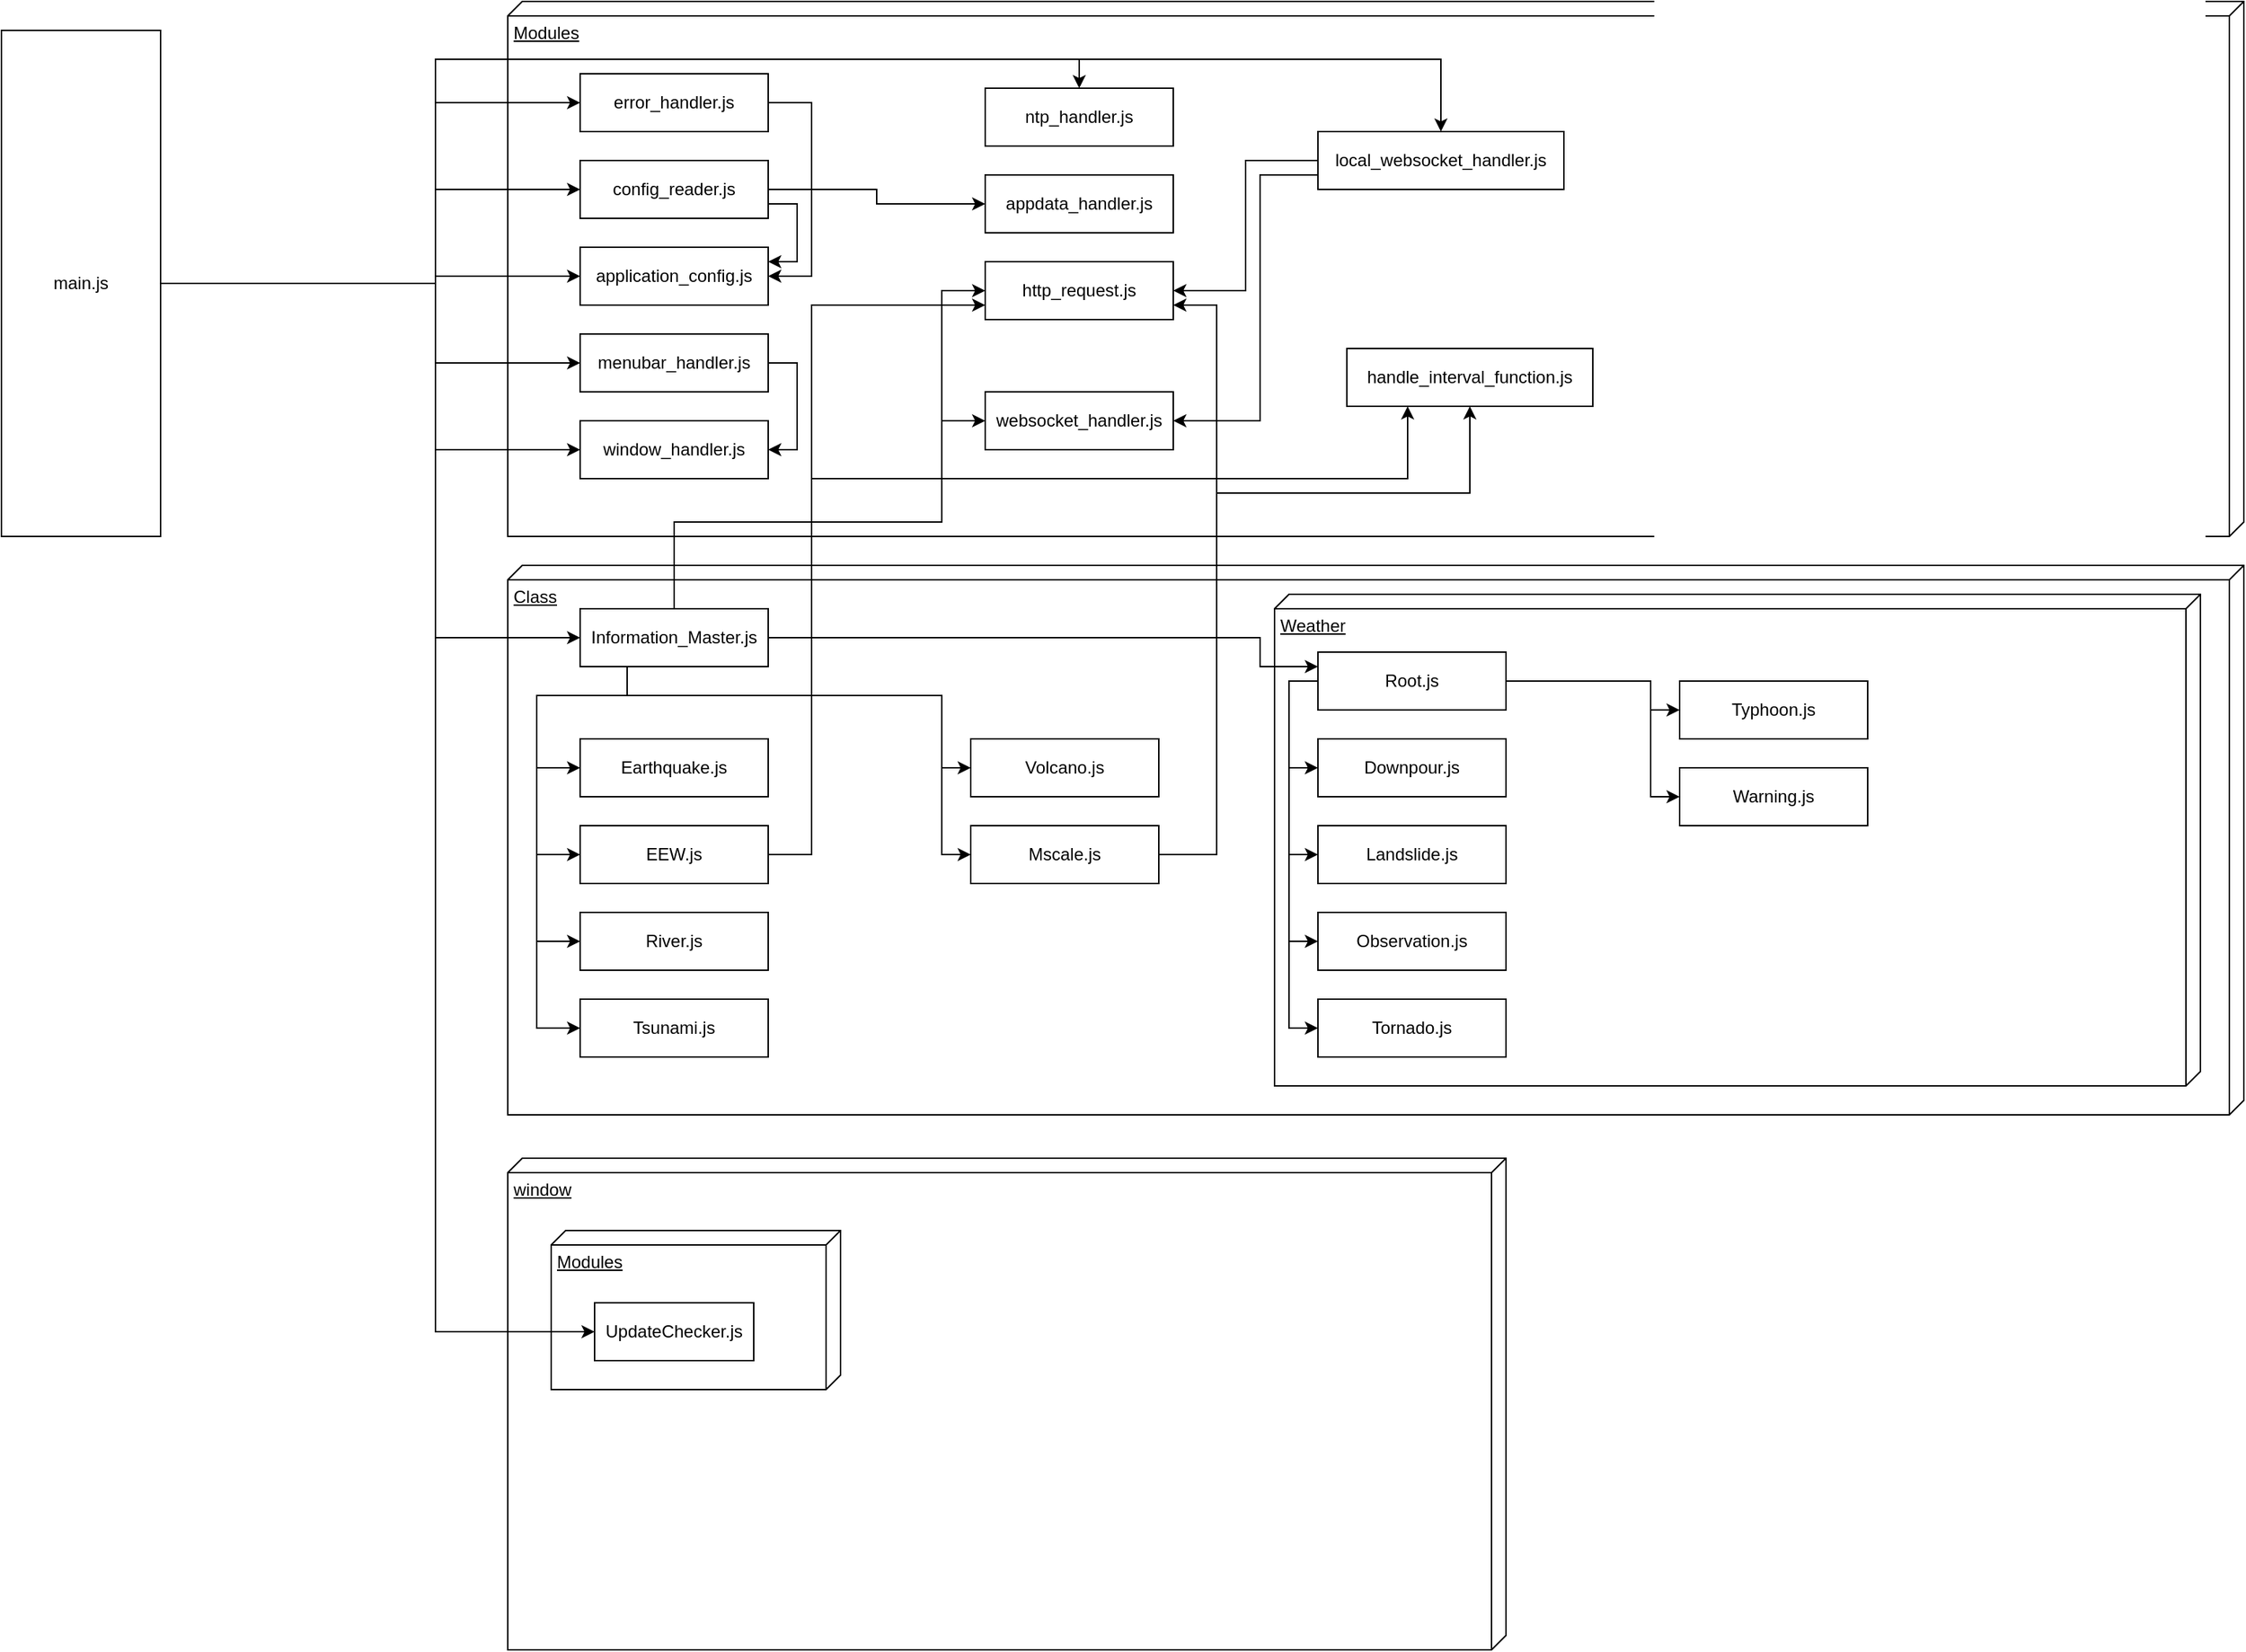 <mxfile version="27.0.5">
  <diagram name="ページ1" id="E-z_LBdQP0Be9PS-l6ID">
    <mxGraphModel dx="1667" dy="1222" grid="1" gridSize="10" guides="1" tooltips="1" connect="1" arrows="1" fold="1" page="1" pageScale="1" pageWidth="1920" pageHeight="1200" math="0" shadow="0">
      <root>
        <mxCell id="0" />
        <mxCell id="1" parent="0" />
        <mxCell id="wZvX-OgocokZKJilJfJC-21" value="window" style="verticalAlign=top;align=left;spacingTop=8;spacingLeft=2;spacingRight=12;shape=cube;size=10;direction=south;fontStyle=4;html=1;whiteSpace=wrap;strokeColor=light-dark(#000000,#7EA6E0);fontColor=light-dark(#000000,#7EA6E0);" parent="1" vertex="1">
          <mxGeometry x="390" y="810" width="690" height="340" as="geometry" />
        </mxCell>
        <mxCell id="wZvX-OgocokZKJilJfJC-22" value="Modules" style="verticalAlign=top;align=left;spacingTop=8;spacingLeft=2;spacingRight=12;shape=cube;size=10;direction=south;fontStyle=4;html=1;whiteSpace=wrap;strokeColor=light-dark(#000000,#9AC7BF);fontColor=light-dark(#000000,#9AC7BF);" parent="1" vertex="1">
          <mxGeometry x="420" y="860" width="200" height="110" as="geometry" />
        </mxCell>
        <mxCell id="wZvX-OgocokZKJilJfJC-18" value="Class" style="verticalAlign=top;align=left;spacingTop=8;spacingLeft=2;spacingRight=12;shape=cube;size=10;direction=south;fontStyle=4;html=1;whiteSpace=wrap;fontColor=light-dark(#000000,#7EA6E0);strokeColor=light-dark(#000000,#7EA6E0);" parent="1" vertex="1">
          <mxGeometry x="390" y="400" width="1200" height="380" as="geometry" />
        </mxCell>
        <mxCell id="wZvX-OgocokZKJilJfJC-8" value="Modules" style="verticalAlign=top;align=left;spacingTop=8;spacingLeft=2;spacingRight=12;shape=cube;size=10;direction=south;fontStyle=4;html=1;whiteSpace=wrap;strokeColor=light-dark(#000000,#7EA6E0);fontColor=light-dark(#000000,#7EA6E0);" parent="1" vertex="1">
          <mxGeometry x="390" y="10" width="1200" height="370" as="geometry" />
        </mxCell>
        <mxCell id="wZvX-OgocokZKJilJfJC-24" style="edgeStyle=orthogonalEdgeStyle;rounded=0;orthogonalLoop=1;jettySize=auto;html=1;entryX=0;entryY=0.5;entryDx=0;entryDy=0;" parent="1" source="wZvX-OgocokZKJilJfJC-7" target="wZvX-OgocokZKJilJfJC-9" edge="1">
          <mxGeometry relative="1" as="geometry">
            <Array as="points">
              <mxPoint x="340" y="205" />
              <mxPoint x="340" y="80" />
            </Array>
          </mxGeometry>
        </mxCell>
        <mxCell id="wZvX-OgocokZKJilJfJC-25" style="edgeStyle=orthogonalEdgeStyle;rounded=0;orthogonalLoop=1;jettySize=auto;html=1;" parent="1" source="wZvX-OgocokZKJilJfJC-7" target="wZvX-OgocokZKJilJfJC-11" edge="1">
          <mxGeometry relative="1" as="geometry">
            <Array as="points">
              <mxPoint x="340" y="205" />
              <mxPoint x="340" y="140" />
            </Array>
          </mxGeometry>
        </mxCell>
        <mxCell id="wZvX-OgocokZKJilJfJC-26" style="edgeStyle=orthogonalEdgeStyle;rounded=0;orthogonalLoop=1;jettySize=auto;html=1;entryX=0;entryY=0.5;entryDx=0;entryDy=0;" parent="1" source="wZvX-OgocokZKJilJfJC-7" target="wZvX-OgocokZKJilJfJC-14" edge="1">
          <mxGeometry relative="1" as="geometry">
            <Array as="points">
              <mxPoint x="340" y="205" />
              <mxPoint x="340" y="200" />
            </Array>
          </mxGeometry>
        </mxCell>
        <mxCell id="wZvX-OgocokZKJilJfJC-27" style="edgeStyle=orthogonalEdgeStyle;rounded=0;orthogonalLoop=1;jettySize=auto;html=1;entryX=0;entryY=0.5;entryDx=0;entryDy=0;" parent="1" source="wZvX-OgocokZKJilJfJC-7" target="wZvX-OgocokZKJilJfJC-15" edge="1">
          <mxGeometry relative="1" as="geometry">
            <Array as="points">
              <mxPoint x="340" y="205" />
              <mxPoint x="340" y="260" />
            </Array>
          </mxGeometry>
        </mxCell>
        <mxCell id="wZvX-OgocokZKJilJfJC-28" style="edgeStyle=orthogonalEdgeStyle;rounded=0;orthogonalLoop=1;jettySize=auto;html=1;" parent="1" source="wZvX-OgocokZKJilJfJC-7" target="wZvX-OgocokZKJilJfJC-16" edge="1">
          <mxGeometry relative="1" as="geometry">
            <Array as="points">
              <mxPoint x="340" y="205" />
              <mxPoint x="340" y="320" />
            </Array>
          </mxGeometry>
        </mxCell>
        <mxCell id="wZvX-OgocokZKJilJfJC-29" style="edgeStyle=orthogonalEdgeStyle;rounded=0;orthogonalLoop=1;jettySize=auto;html=1;" parent="1" source="wZvX-OgocokZKJilJfJC-7" target="wZvX-OgocokZKJilJfJC-17" edge="1">
          <mxGeometry relative="1" as="geometry">
            <Array as="points">
              <mxPoint x="340" y="205" />
              <mxPoint x="340" y="50" />
              <mxPoint x="785" y="50" />
            </Array>
          </mxGeometry>
        </mxCell>
        <mxCell id="wZvX-OgocokZKJilJfJC-31" style="edgeStyle=orthogonalEdgeStyle;rounded=0;orthogonalLoop=1;jettySize=auto;html=1;entryX=0;entryY=0.5;entryDx=0;entryDy=0;" parent="1" source="wZvX-OgocokZKJilJfJC-7" target="wZvX-OgocokZKJilJfJC-20" edge="1">
          <mxGeometry relative="1" as="geometry">
            <Array as="points">
              <mxPoint x="340" y="205" />
              <mxPoint x="340" y="450" />
            </Array>
          </mxGeometry>
        </mxCell>
        <mxCell id="wZvX-OgocokZKJilJfJC-32" style="edgeStyle=orthogonalEdgeStyle;rounded=0;orthogonalLoop=1;jettySize=auto;html=1;entryX=0;entryY=0.5;entryDx=0;entryDy=0;" parent="1" source="wZvX-OgocokZKJilJfJC-7" target="wZvX-OgocokZKJilJfJC-23" edge="1">
          <mxGeometry relative="1" as="geometry">
            <Array as="points">
              <mxPoint x="340" y="205" />
              <mxPoint x="340" y="930" />
            </Array>
          </mxGeometry>
        </mxCell>
        <mxCell id="M7PoguNKKWOjKmHQY8kr-1" style="edgeStyle=orthogonalEdgeStyle;rounded=0;orthogonalLoop=1;jettySize=auto;html=1;entryX=0.5;entryY=0;entryDx=0;entryDy=0;" edge="1" parent="1" source="wZvX-OgocokZKJilJfJC-7" target="wZvX-OgocokZKJilJfJC-51">
          <mxGeometry relative="1" as="geometry">
            <Array as="points">
              <mxPoint x="340" y="205" />
              <mxPoint x="340" y="50" />
              <mxPoint x="1035" y="50" />
            </Array>
          </mxGeometry>
        </mxCell>
        <mxCell id="wZvX-OgocokZKJilJfJC-7" value="main.js" style="html=1;whiteSpace=wrap;" parent="1" vertex="1">
          <mxGeometry x="40" y="30" width="110" height="350" as="geometry" />
        </mxCell>
        <mxCell id="wZvX-OgocokZKJilJfJC-33" style="edgeStyle=orthogonalEdgeStyle;rounded=0;orthogonalLoop=1;jettySize=auto;html=1;entryX=1;entryY=0.5;entryDx=0;entryDy=0;" parent="1" source="wZvX-OgocokZKJilJfJC-9" target="wZvX-OgocokZKJilJfJC-14" edge="1">
          <mxGeometry relative="1" as="geometry">
            <Array as="points">
              <mxPoint x="600" y="80" />
              <mxPoint x="600" y="200" />
            </Array>
          </mxGeometry>
        </mxCell>
        <mxCell id="wZvX-OgocokZKJilJfJC-9" value="error_handler.js" style="html=1;whiteSpace=wrap;" parent="1" vertex="1">
          <mxGeometry x="440" y="60" width="130" height="40" as="geometry" />
        </mxCell>
        <mxCell id="wZvX-OgocokZKJilJfJC-36" style="edgeStyle=orthogonalEdgeStyle;rounded=0;orthogonalLoop=1;jettySize=auto;html=1;exitX=1;exitY=0.5;exitDx=0;exitDy=0;" parent="1" source="wZvX-OgocokZKJilJfJC-11" target="wZvX-OgocokZKJilJfJC-35" edge="1">
          <mxGeometry relative="1" as="geometry" />
        </mxCell>
        <mxCell id="wZvX-OgocokZKJilJfJC-37" style="edgeStyle=orthogonalEdgeStyle;rounded=0;orthogonalLoop=1;jettySize=auto;html=1;exitX=1;exitY=0.75;exitDx=0;exitDy=0;entryX=1;entryY=0.25;entryDx=0;entryDy=0;" parent="1" source="wZvX-OgocokZKJilJfJC-11" target="wZvX-OgocokZKJilJfJC-14" edge="1">
          <mxGeometry relative="1" as="geometry">
            <Array as="points">
              <mxPoint x="590" y="150" />
              <mxPoint x="590" y="190" />
            </Array>
          </mxGeometry>
        </mxCell>
        <mxCell id="wZvX-OgocokZKJilJfJC-11" value="config_reader.js" style="html=1;whiteSpace=wrap;" parent="1" vertex="1">
          <mxGeometry x="440" y="120" width="130" height="40" as="geometry" />
        </mxCell>
        <mxCell id="wZvX-OgocokZKJilJfJC-14" value="application_config.js" style="html=1;whiteSpace=wrap;" parent="1" vertex="1">
          <mxGeometry x="440" y="180" width="130" height="40" as="geometry" />
        </mxCell>
        <mxCell id="wZvX-OgocokZKJilJfJC-38" style="edgeStyle=orthogonalEdgeStyle;rounded=0;orthogonalLoop=1;jettySize=auto;html=1;entryX=1;entryY=0.5;entryDx=0;entryDy=0;" parent="1" source="wZvX-OgocokZKJilJfJC-15" target="wZvX-OgocokZKJilJfJC-16" edge="1">
          <mxGeometry relative="1" as="geometry">
            <Array as="points">
              <mxPoint x="590" y="260" />
              <mxPoint x="590" y="320" />
            </Array>
          </mxGeometry>
        </mxCell>
        <mxCell id="wZvX-OgocokZKJilJfJC-15" value="menubar_handler.js" style="html=1;whiteSpace=wrap;" parent="1" vertex="1">
          <mxGeometry x="440" y="240" width="130" height="40" as="geometry" />
        </mxCell>
        <mxCell id="wZvX-OgocokZKJilJfJC-16" value="window_handler.js" style="html=1;whiteSpace=wrap;" parent="1" vertex="1">
          <mxGeometry x="440" y="300" width="130" height="40" as="geometry" />
        </mxCell>
        <mxCell id="wZvX-OgocokZKJilJfJC-17" value="ntp_handler.js" style="html=1;whiteSpace=wrap;" parent="1" vertex="1">
          <mxGeometry x="720" y="70" width="130" height="40" as="geometry" />
        </mxCell>
        <mxCell id="wZvX-OgocokZKJilJfJC-42" style="edgeStyle=orthogonalEdgeStyle;rounded=0;orthogonalLoop=1;jettySize=auto;html=1;exitX=0.5;exitY=0;exitDx=0;exitDy=0;entryX=0;entryY=0.5;entryDx=0;entryDy=0;" parent="1" source="wZvX-OgocokZKJilJfJC-20" target="wZvX-OgocokZKJilJfJC-41" edge="1">
          <mxGeometry relative="1" as="geometry">
            <mxPoint x="488.49" y="639.98" as="sourcePoint" />
            <mxPoint x="720" y="268.9" as="targetPoint" />
            <Array as="points">
              <mxPoint x="505" y="370" />
              <mxPoint x="690" y="370" />
              <mxPoint x="690" y="300" />
            </Array>
          </mxGeometry>
        </mxCell>
        <mxCell id="wZvX-OgocokZKJilJfJC-46" value="Weather" style="verticalAlign=top;align=left;spacingTop=8;spacingLeft=2;spacingRight=12;shape=cube;size=10;direction=south;fontStyle=4;html=1;whiteSpace=wrap;fontColor=light-dark(#000000,#9AC7BF);strokeColor=light-dark(#000000,#9AC7BF);" parent="1" vertex="1">
          <mxGeometry x="920" y="420" width="640" height="340" as="geometry" />
        </mxCell>
        <mxCell id="wZvX-OgocokZKJilJfJC-45" style="edgeStyle=orthogonalEdgeStyle;rounded=0;orthogonalLoop=1;jettySize=auto;html=1;exitX=0.5;exitY=0;exitDx=0;exitDy=0;entryX=0;entryY=0.5;entryDx=0;entryDy=0;" parent="1" source="wZvX-OgocokZKJilJfJC-20" target="wZvX-OgocokZKJilJfJC-40" edge="1">
          <mxGeometry relative="1" as="geometry">
            <Array as="points">
              <mxPoint x="505" y="370" />
              <mxPoint x="690" y="370" />
              <mxPoint x="690" y="210" />
            </Array>
          </mxGeometry>
        </mxCell>
        <mxCell id="wZvX-OgocokZKJilJfJC-56" style="edgeStyle=orthogonalEdgeStyle;rounded=0;orthogonalLoop=1;jettySize=auto;html=1;" parent="1" source="wZvX-OgocokZKJilJfJC-20" target="wZvX-OgocokZKJilJfJC-47" edge="1">
          <mxGeometry relative="1" as="geometry">
            <Array as="points">
              <mxPoint x="910" y="450" />
              <mxPoint x="910" y="470" />
            </Array>
          </mxGeometry>
        </mxCell>
        <mxCell id="wZvX-OgocokZKJilJfJC-69" style="edgeStyle=orthogonalEdgeStyle;rounded=0;orthogonalLoop=1;jettySize=auto;html=1;exitX=0.25;exitY=1;exitDx=0;exitDy=0;" parent="1" source="wZvX-OgocokZKJilJfJC-20" target="wZvX-OgocokZKJilJfJC-68" edge="1">
          <mxGeometry relative="1" as="geometry">
            <Array as="points">
              <mxPoint x="472" y="490" />
              <mxPoint x="410" y="490" />
              <mxPoint x="410" y="540" />
            </Array>
          </mxGeometry>
        </mxCell>
        <mxCell id="wZvX-OgocokZKJilJfJC-70" style="edgeStyle=orthogonalEdgeStyle;rounded=0;orthogonalLoop=1;jettySize=auto;html=1;entryX=0;entryY=0.5;entryDx=0;entryDy=0;exitX=0.25;exitY=1;exitDx=0;exitDy=0;" parent="1" source="wZvX-OgocokZKJilJfJC-20" target="wZvX-OgocokZKJilJfJC-63" edge="1">
          <mxGeometry relative="1" as="geometry">
            <Array as="points">
              <mxPoint x="472" y="490" />
              <mxPoint x="410" y="490" />
              <mxPoint x="410" y="600" />
            </Array>
          </mxGeometry>
        </mxCell>
        <mxCell id="wZvX-OgocokZKJilJfJC-81" style="edgeStyle=orthogonalEdgeStyle;rounded=0;orthogonalLoop=1;jettySize=auto;html=1;exitX=0.25;exitY=1;exitDx=0;exitDy=0;entryX=0;entryY=0.5;entryDx=0;entryDy=0;" parent="1" source="wZvX-OgocokZKJilJfJC-20" target="wZvX-OgocokZKJilJfJC-64" edge="1">
          <mxGeometry relative="1" as="geometry">
            <Array as="points">
              <mxPoint x="473" y="490" />
              <mxPoint x="410" y="490" />
              <mxPoint x="410" y="660" />
            </Array>
          </mxGeometry>
        </mxCell>
        <mxCell id="wZvX-OgocokZKJilJfJC-82" style="edgeStyle=orthogonalEdgeStyle;rounded=0;orthogonalLoop=1;jettySize=auto;html=1;exitX=0.25;exitY=1;exitDx=0;exitDy=0;entryX=0;entryY=0.5;entryDx=0;entryDy=0;" parent="1" source="wZvX-OgocokZKJilJfJC-20" target="wZvX-OgocokZKJilJfJC-65" edge="1">
          <mxGeometry relative="1" as="geometry">
            <Array as="points">
              <mxPoint x="472" y="490" />
              <mxPoint x="410" y="490" />
              <mxPoint x="410" y="720" />
            </Array>
          </mxGeometry>
        </mxCell>
        <mxCell id="wZvX-OgocokZKJilJfJC-83" style="edgeStyle=orthogonalEdgeStyle;rounded=0;orthogonalLoop=1;jettySize=auto;html=1;exitX=0.25;exitY=1;exitDx=0;exitDy=0;entryX=0;entryY=0.5;entryDx=0;entryDy=0;" parent="1" source="wZvX-OgocokZKJilJfJC-20" target="wZvX-OgocokZKJilJfJC-66" edge="1">
          <mxGeometry relative="1" as="geometry">
            <Array as="points">
              <mxPoint x="472" y="490" />
              <mxPoint x="690" y="490" />
              <mxPoint x="690" y="540" />
            </Array>
          </mxGeometry>
        </mxCell>
        <mxCell id="wZvX-OgocokZKJilJfJC-84" style="edgeStyle=orthogonalEdgeStyle;rounded=0;orthogonalLoop=1;jettySize=auto;html=1;exitX=0.25;exitY=1;exitDx=0;exitDy=0;entryX=0;entryY=0.5;entryDx=0;entryDy=0;" parent="1" source="wZvX-OgocokZKJilJfJC-20" target="wZvX-OgocokZKJilJfJC-67" edge="1">
          <mxGeometry relative="1" as="geometry">
            <Array as="points">
              <mxPoint x="473" y="490" />
              <mxPoint x="690" y="490" />
              <mxPoint x="690" y="600" />
            </Array>
          </mxGeometry>
        </mxCell>
        <mxCell id="wZvX-OgocokZKJilJfJC-20" value="Information_Master.js" style="html=1;whiteSpace=wrap;" parent="1" vertex="1">
          <mxGeometry x="440" y="430" width="130" height="40" as="geometry" />
        </mxCell>
        <mxCell id="wZvX-OgocokZKJilJfJC-23" value="UpdateChecker.js" style="html=1;whiteSpace=wrap;" parent="1" vertex="1">
          <mxGeometry x="450" y="910" width="110" height="40" as="geometry" />
        </mxCell>
        <mxCell id="wZvX-OgocokZKJilJfJC-35" value="appdata_handler.js" style="html=1;whiteSpace=wrap;" parent="1" vertex="1">
          <mxGeometry x="720" y="130" width="130" height="40" as="geometry" />
        </mxCell>
        <mxCell id="wZvX-OgocokZKJilJfJC-52" style="edgeStyle=orthogonalEdgeStyle;rounded=0;orthogonalLoop=1;jettySize=auto;html=1;exitX=0;exitY=0.5;exitDx=0;exitDy=0;entryX=1;entryY=0.5;entryDx=0;entryDy=0;" parent="1" source="wZvX-OgocokZKJilJfJC-51" target="wZvX-OgocokZKJilJfJC-40" edge="1">
          <mxGeometry relative="1" as="geometry" />
        </mxCell>
        <mxCell id="wZvX-OgocokZKJilJfJC-40" value="http_request.js" style="html=1;whiteSpace=wrap;" parent="1" vertex="1">
          <mxGeometry x="720" y="190" width="130" height="40" as="geometry" />
        </mxCell>
        <mxCell id="wZvX-OgocokZKJilJfJC-53" style="edgeStyle=orthogonalEdgeStyle;rounded=0;orthogonalLoop=1;jettySize=auto;html=1;exitX=0;exitY=0.75;exitDx=0;exitDy=0;entryX=1;entryY=0.5;entryDx=0;entryDy=0;" parent="1" source="wZvX-OgocokZKJilJfJC-51" target="wZvX-OgocokZKJilJfJC-41" edge="1">
          <mxGeometry relative="1" as="geometry">
            <Array as="points">
              <mxPoint x="910" y="130" />
              <mxPoint x="910" y="300" />
            </Array>
          </mxGeometry>
        </mxCell>
        <mxCell id="wZvX-OgocokZKJilJfJC-41" value="websocket_handler.js" style="html=1;whiteSpace=wrap;" parent="1" vertex="1">
          <mxGeometry x="720" y="280" width="130" height="40" as="geometry" />
        </mxCell>
        <mxCell id="wZvX-OgocokZKJilJfJC-75" style="edgeStyle=orthogonalEdgeStyle;rounded=0;orthogonalLoop=1;jettySize=auto;html=1;exitX=0;exitY=0.5;exitDx=0;exitDy=0;entryX=0;entryY=0.5;entryDx=0;entryDy=0;" parent="1" source="wZvX-OgocokZKJilJfJC-47" target="wZvX-OgocokZKJilJfJC-57" edge="1">
          <mxGeometry relative="1" as="geometry">
            <Array as="points">
              <mxPoint x="930" y="480" />
              <mxPoint x="930" y="540" />
            </Array>
          </mxGeometry>
        </mxCell>
        <mxCell id="wZvX-OgocokZKJilJfJC-76" style="edgeStyle=orthogonalEdgeStyle;rounded=0;orthogonalLoop=1;jettySize=auto;html=1;exitX=0;exitY=0.5;exitDx=0;exitDy=0;entryX=0;entryY=0.5;entryDx=0;entryDy=0;" parent="1" source="wZvX-OgocokZKJilJfJC-47" target="wZvX-OgocokZKJilJfJC-58" edge="1">
          <mxGeometry relative="1" as="geometry">
            <Array as="points">
              <mxPoint x="930" y="480" />
              <mxPoint x="930" y="600" />
            </Array>
          </mxGeometry>
        </mxCell>
        <mxCell id="wZvX-OgocokZKJilJfJC-77" style="edgeStyle=orthogonalEdgeStyle;rounded=0;orthogonalLoop=1;jettySize=auto;html=1;exitX=0;exitY=0.5;exitDx=0;exitDy=0;entryX=0;entryY=0.5;entryDx=0;entryDy=0;" parent="1" source="wZvX-OgocokZKJilJfJC-47" target="wZvX-OgocokZKJilJfJC-59" edge="1">
          <mxGeometry relative="1" as="geometry">
            <Array as="points">
              <mxPoint x="930" y="480" />
              <mxPoint x="930" y="660" />
            </Array>
          </mxGeometry>
        </mxCell>
        <mxCell id="wZvX-OgocokZKJilJfJC-78" style="edgeStyle=orthogonalEdgeStyle;rounded=0;orthogonalLoop=1;jettySize=auto;html=1;exitX=0;exitY=0.5;exitDx=0;exitDy=0;entryX=0;entryY=0.5;entryDx=0;entryDy=0;" parent="1" source="wZvX-OgocokZKJilJfJC-47" target="wZvX-OgocokZKJilJfJC-60" edge="1">
          <mxGeometry relative="1" as="geometry">
            <Array as="points">
              <mxPoint x="930" y="480" />
              <mxPoint x="930" y="720" />
            </Array>
          </mxGeometry>
        </mxCell>
        <mxCell id="wZvX-OgocokZKJilJfJC-79" style="edgeStyle=orthogonalEdgeStyle;rounded=0;orthogonalLoop=1;jettySize=auto;html=1;exitX=1;exitY=0.25;exitDx=0;exitDy=0;" parent="1" source="wZvX-OgocokZKJilJfJC-47" target="wZvX-OgocokZKJilJfJC-61" edge="1">
          <mxGeometry relative="1" as="geometry">
            <Array as="points">
              <mxPoint x="1080" y="480" />
              <mxPoint x="1180" y="480" />
              <mxPoint x="1180" y="500" />
            </Array>
          </mxGeometry>
        </mxCell>
        <mxCell id="wZvX-OgocokZKJilJfJC-80" style="edgeStyle=orthogonalEdgeStyle;rounded=0;orthogonalLoop=1;jettySize=auto;html=1;exitX=1;exitY=0.5;exitDx=0;exitDy=0;entryX=0;entryY=0.5;entryDx=0;entryDy=0;" parent="1" source="wZvX-OgocokZKJilJfJC-47" target="wZvX-OgocokZKJilJfJC-62" edge="1">
          <mxGeometry relative="1" as="geometry">
            <Array as="points">
              <mxPoint x="1180" y="480" />
              <mxPoint x="1180" y="560" />
            </Array>
          </mxGeometry>
        </mxCell>
        <mxCell id="wZvX-OgocokZKJilJfJC-47" value="Root.js" style="html=1;whiteSpace=wrap;" parent="1" vertex="1">
          <mxGeometry x="950" y="460" width="130" height="40" as="geometry" />
        </mxCell>
        <mxCell id="wZvX-OgocokZKJilJfJC-51" value="local_websocket_handler.js" style="html=1;whiteSpace=wrap;" parent="1" vertex="1">
          <mxGeometry x="950" y="100" width="170" height="40" as="geometry" />
        </mxCell>
        <mxCell id="wZvX-OgocokZKJilJfJC-57" value="Downpour.js" style="html=1;whiteSpace=wrap;" parent="1" vertex="1">
          <mxGeometry x="950" y="520" width="130" height="40" as="geometry" />
        </mxCell>
        <mxCell id="wZvX-OgocokZKJilJfJC-58" value="Landslide.js" style="html=1;whiteSpace=wrap;" parent="1" vertex="1">
          <mxGeometry x="950" y="580" width="130" height="40" as="geometry" />
        </mxCell>
        <mxCell id="wZvX-OgocokZKJilJfJC-59" value="Observation.js" style="html=1;whiteSpace=wrap;" parent="1" vertex="1">
          <mxGeometry x="950" y="640" width="130" height="40" as="geometry" />
        </mxCell>
        <mxCell id="wZvX-OgocokZKJilJfJC-60" value="Tornado.js" style="html=1;whiteSpace=wrap;" parent="1" vertex="1">
          <mxGeometry x="950" y="700" width="130" height="40" as="geometry" />
        </mxCell>
        <mxCell id="wZvX-OgocokZKJilJfJC-61" value="Typhoon.js" style="html=1;whiteSpace=wrap;" parent="1" vertex="1">
          <mxGeometry x="1200" y="480" width="130" height="40" as="geometry" />
        </mxCell>
        <mxCell id="wZvX-OgocokZKJilJfJC-62" value="Warning.js" style="html=1;whiteSpace=wrap;" parent="1" vertex="1">
          <mxGeometry x="1200" y="540" width="130" height="40" as="geometry" />
        </mxCell>
        <mxCell id="wZvX-OgocokZKJilJfJC-71" style="edgeStyle=orthogonalEdgeStyle;rounded=0;orthogonalLoop=1;jettySize=auto;html=1;entryX=0;entryY=0.75;entryDx=0;entryDy=0;" parent="1" source="wZvX-OgocokZKJilJfJC-63" target="wZvX-OgocokZKJilJfJC-40" edge="1">
          <mxGeometry relative="1" as="geometry">
            <Array as="points">
              <mxPoint x="600" y="600" />
              <mxPoint x="600" y="220" />
            </Array>
          </mxGeometry>
        </mxCell>
        <mxCell id="wZvX-OgocokZKJilJfJC-73" style="edgeStyle=orthogonalEdgeStyle;rounded=0;orthogonalLoop=1;jettySize=auto;html=1;entryX=0.25;entryY=1;entryDx=0;entryDy=0;" parent="1" target="wZvX-OgocokZKJilJfJC-72" edge="1">
          <mxGeometry relative="1" as="geometry">
            <mxPoint x="1050" y="390" as="targetPoint" />
            <Array as="points">
              <mxPoint x="600" y="600" />
              <mxPoint x="600" y="340" />
              <mxPoint x="1012" y="340" />
              <mxPoint x="1012" y="290" />
            </Array>
            <mxPoint x="570" y="600" as="sourcePoint" />
          </mxGeometry>
        </mxCell>
        <mxCell id="wZvX-OgocokZKJilJfJC-63" value="EEW.js" style="html=1;whiteSpace=wrap;" parent="1" vertex="1">
          <mxGeometry x="440" y="580" width="130" height="40" as="geometry" />
        </mxCell>
        <mxCell id="wZvX-OgocokZKJilJfJC-64" value="River.js" style="html=1;whiteSpace=wrap;" parent="1" vertex="1">
          <mxGeometry x="440" y="640" width="130" height="40" as="geometry" />
        </mxCell>
        <mxCell id="wZvX-OgocokZKJilJfJC-65" value="Tsunami.js" style="html=1;whiteSpace=wrap;" parent="1" vertex="1">
          <mxGeometry x="440" y="700" width="130" height="40" as="geometry" />
        </mxCell>
        <mxCell id="wZvX-OgocokZKJilJfJC-66" value="Volcano.js" style="html=1;whiteSpace=wrap;" parent="1" vertex="1">
          <mxGeometry x="710" y="520" width="130" height="40" as="geometry" />
        </mxCell>
        <mxCell id="wZvX-OgocokZKJilJfJC-85" style="edgeStyle=orthogonalEdgeStyle;rounded=0;orthogonalLoop=1;jettySize=auto;html=1;exitX=1;exitY=0.25;exitDx=0;exitDy=0;entryX=1;entryY=0.75;entryDx=0;entryDy=0;" parent="1" source="wZvX-OgocokZKJilJfJC-67" target="wZvX-OgocokZKJilJfJC-40" edge="1">
          <mxGeometry relative="1" as="geometry">
            <Array as="points">
              <mxPoint x="840" y="600" />
              <mxPoint x="880" y="600" />
              <mxPoint x="880" y="220" />
            </Array>
          </mxGeometry>
        </mxCell>
        <mxCell id="wZvX-OgocokZKJilJfJC-86" style="edgeStyle=orthogonalEdgeStyle;rounded=0;orthogonalLoop=1;jettySize=auto;html=1;exitX=1;exitY=0.5;exitDx=0;exitDy=0;entryX=0.5;entryY=1;entryDx=0;entryDy=0;" parent="1" source="wZvX-OgocokZKJilJfJC-67" target="wZvX-OgocokZKJilJfJC-72" edge="1">
          <mxGeometry relative="1" as="geometry">
            <Array as="points">
              <mxPoint x="880" y="600" />
              <mxPoint x="880" y="350" />
              <mxPoint x="1055" y="350" />
            </Array>
          </mxGeometry>
        </mxCell>
        <mxCell id="wZvX-OgocokZKJilJfJC-67" value="Mscale.js" style="html=1;whiteSpace=wrap;" parent="1" vertex="1">
          <mxGeometry x="710" y="580" width="130" height="40" as="geometry" />
        </mxCell>
        <mxCell id="wZvX-OgocokZKJilJfJC-68" value="Earthquake.js" style="html=1;whiteSpace=wrap;" parent="1" vertex="1">
          <mxGeometry x="440" y="520" width="130" height="40" as="geometry" />
        </mxCell>
        <mxCell id="wZvX-OgocokZKJilJfJC-72" value="handle_interval_function.js" style="html=1;whiteSpace=wrap;" parent="1" vertex="1">
          <mxGeometry x="970" y="250" width="170" height="40" as="geometry" />
        </mxCell>
      </root>
    </mxGraphModel>
  </diagram>
</mxfile>
